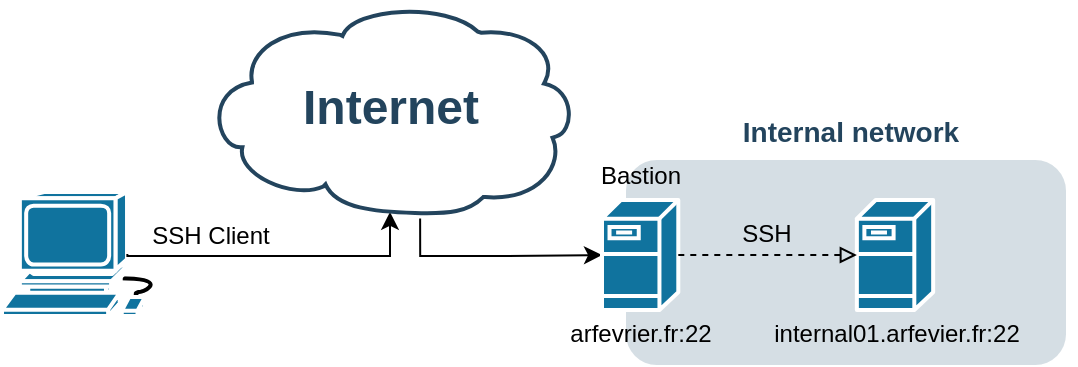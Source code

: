 <mxfile version="20.6.0" type="device"><diagram id="6a731a19-8d31-9384-78a2-239565b7b9f0" name="Page-1"><mxGraphModel dx="2249" dy="737" grid="1" gridSize="10" guides="1" tooltips="1" connect="1" arrows="1" fold="1" page="1" pageScale="1" pageWidth="827" pageHeight="1169" background="none" math="0" shadow="0"><root><mxCell id="0"/><mxCell id="1" parent="0"/><mxCell id="44hAWKrISeao72XQbxu5-2277" value="" style="shape=mxgraph.cisco.computers_and_peripherals.workstation;html=1;dashed=0;fillColor=#10739E;strokeColor=#ffffff;strokeWidth=2;verticalLabelPosition=bottom;verticalAlign=top;fontFamily=Helvetica;fontSize=36;fontColor=#FFB366" parent="1" vertex="1"><mxGeometry x="-612" y="596" width="83" height="62" as="geometry"/></mxCell><mxCell id="44hAWKrISeao72XQbxu5-2279" style="edgeStyle=orthogonalEdgeStyle;rounded=0;orthogonalLoop=1;jettySize=auto;html=1;exitX=0.755;exitY=0.5;exitDx=0;exitDy=0;exitPerimeter=0;entryX=0.5;entryY=0.99;entryDx=0;entryDy=0;entryPerimeter=0;" parent="1" source="44hAWKrISeao72XQbxu5-2277" target="44hAWKrISeao72XQbxu5-2286" edge="1"><mxGeometry relative="1" as="geometry"><Array as="points"><mxPoint x="-418" y="628"/></Array><mxPoint x="-526.52" y="627.5" as="sourcePoint"/></mxGeometry></mxCell><mxCell id="44hAWKrISeao72XQbxu5-2285" value="SSH Client" style="text;html=1;align=center;verticalAlign=middle;resizable=0;points=[];autosize=1;strokeColor=none;fillColor=none;" parent="1" vertex="1"><mxGeometry x="-548" y="602.5" width="80" height="30" as="geometry"/></mxCell><mxCell id="44hAWKrISeao72XQbxu5-2286" value="Internet" style="shape=mxgraph.cisco.storage.cloud;html=1;dashed=0;strokeColor=#23445D;fillColor=#ffffff;strokeWidth=2;fontFamily=Helvetica;fontSize=24;fontColor=#23445D;align=center;fontStyle=1" parent="1" vertex="1"><mxGeometry x="-511" y="501" width="186" height="106" as="geometry"/></mxCell><mxCell id="44hAWKrISeao72XQbxu5-2287" style="edgeStyle=orthogonalEdgeStyle;rounded=0;orthogonalLoop=1;jettySize=auto;html=1;exitX=0.581;exitY=1.021;exitDx=0;exitDy=0;exitPerimeter=0;entryX=0;entryY=0.5;entryDx=0;entryDy=0;entryPerimeter=0;" parent="1" source="44hAWKrISeao72XQbxu5-2286" target="D9Avd0rMyoKG-enfjGuu-2232" edge="1"><mxGeometry relative="1" as="geometry"><mxPoint x="-464" y="658.5" as="sourcePoint"/><mxPoint x="-320" y="628" as="targetPoint"/><Array as="points"><mxPoint x="-403" y="628"/><mxPoint x="-360" y="628"/><mxPoint x="-360" y="627"/></Array></mxGeometry></mxCell><mxCell id="D9Avd0rMyoKG-enfjGuu-2227" value="" style="rounded=1;whiteSpace=wrap;html=1;strokeColor=none;fillColor=#BAC8D3;fontSize=24;fontColor=#23445D;align=center;opacity=60;" vertex="1" parent="1"><mxGeometry x="-300" y="580" width="220" height="102.5" as="geometry"/></mxCell><mxCell id="D9Avd0rMyoKG-enfjGuu-2228" value="&lt;font color=&quot;#23445d&quot;&gt;Internal network&lt;/font&gt;" style="rounded=1;whiteSpace=wrap;html=1;strokeColor=none;fillColor=none;fontSize=14;fontColor=#742B21;align=center;fontStyle=1" vertex="1" parent="1"><mxGeometry x="-300" y="556.5" width="225" height="19" as="geometry"/></mxCell><mxCell id="D9Avd0rMyoKG-enfjGuu-2232" value="" style="shape=mxgraph.cisco.servers.fileserver;html=1;dashed=0;fillColor=#10739E;strokeColor=#ffffff;strokeWidth=2;verticalLabelPosition=bottom;verticalAlign=top;fontFamily=Helvetica;fontSize=36;fontColor=#FFB366" vertex="1" parent="1"><mxGeometry x="-312" y="600" width="38.15" height="55" as="geometry"/></mxCell><mxCell id="D9Avd0rMyoKG-enfjGuu-2233" value="" style="shape=mxgraph.cisco.servers.fileserver;html=1;dashed=0;fillColor=#10739E;strokeColor=#ffffff;strokeWidth=2;verticalLabelPosition=bottom;verticalAlign=top;fontFamily=Helvetica;fontSize=36;fontColor=#FFB366" vertex="1" parent="1"><mxGeometry x="-184.57" y="600" width="38.15" height="55" as="geometry"/></mxCell><mxCell id="D9Avd0rMyoKG-enfjGuu-2234" value="arfevrier.fr:22" style="text;html=1;align=center;verticalAlign=middle;resizable=0;points=[];autosize=1;strokeColor=none;fillColor=none;" vertex="1" parent="1"><mxGeometry x="-337.93" y="651.5" width="90" height="30" as="geometry"/></mxCell><mxCell id="D9Avd0rMyoKG-enfjGuu-2235" value="internal01.arfevier.fr:22" style="text;html=1;align=center;verticalAlign=middle;resizable=0;points=[];autosize=1;strokeColor=none;fillColor=none;" vertex="1" parent="1"><mxGeometry x="-240.5" y="651.5" width="150" height="30" as="geometry"/></mxCell><mxCell id="D9Avd0rMyoKG-enfjGuu-2236" style="edgeStyle=orthogonalEdgeStyle;rounded=0;orthogonalLoop=1;jettySize=auto;html=1;exitX=1;exitY=0.5;exitDx=0;exitDy=0;exitPerimeter=0;entryX=0;entryY=0.5;entryDx=0;entryDy=0;entryPerimeter=0;dashed=1;endArrow=block;endFill=0;" edge="1" parent="1" source="D9Avd0rMyoKG-enfjGuu-2232" target="D9Avd0rMyoKG-enfjGuu-2233"><mxGeometry relative="1" as="geometry"><mxPoint x="30" y="636.25" as="sourcePoint"/><mxPoint x="58.5" y="637" as="targetPoint"/><Array as="points"><mxPoint x="-230" y="628"/><mxPoint x="-207" y="628"/></Array></mxGeometry></mxCell><mxCell id="D9Avd0rMyoKG-enfjGuu-2237" value="SSH" style="text;html=1;align=center;verticalAlign=middle;resizable=0;points=[];autosize=1;strokeColor=none;fillColor=none;" vertex="1" parent="1"><mxGeometry x="-255" y="602" width="50" height="30" as="geometry"/></mxCell><mxCell id="D9Avd0rMyoKG-enfjGuu-2238" value="Bastion" style="text;html=1;align=center;verticalAlign=middle;resizable=0;points=[];autosize=1;strokeColor=none;fillColor=none;" vertex="1" parent="1"><mxGeometry x="-322.93" y="572.5" width="60" height="30" as="geometry"/></mxCell></root></mxGraphModel></diagram></mxfile>